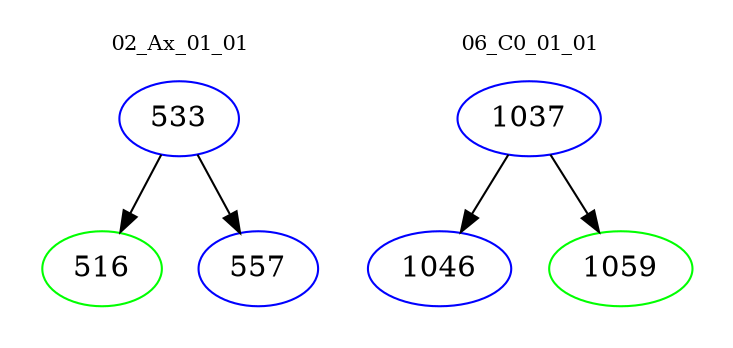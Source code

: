 digraph{
subgraph cluster_0 {
color = white
label = "02_Ax_01_01";
fontsize=10;
T0_533 [label="533", color="blue"]
T0_533 -> T0_516 [color="black"]
T0_516 [label="516", color="green"]
T0_533 -> T0_557 [color="black"]
T0_557 [label="557", color="blue"]
}
subgraph cluster_1 {
color = white
label = "06_C0_01_01";
fontsize=10;
T1_1037 [label="1037", color="blue"]
T1_1037 -> T1_1046 [color="black"]
T1_1046 [label="1046", color="blue"]
T1_1037 -> T1_1059 [color="black"]
T1_1059 [label="1059", color="green"]
}
}
